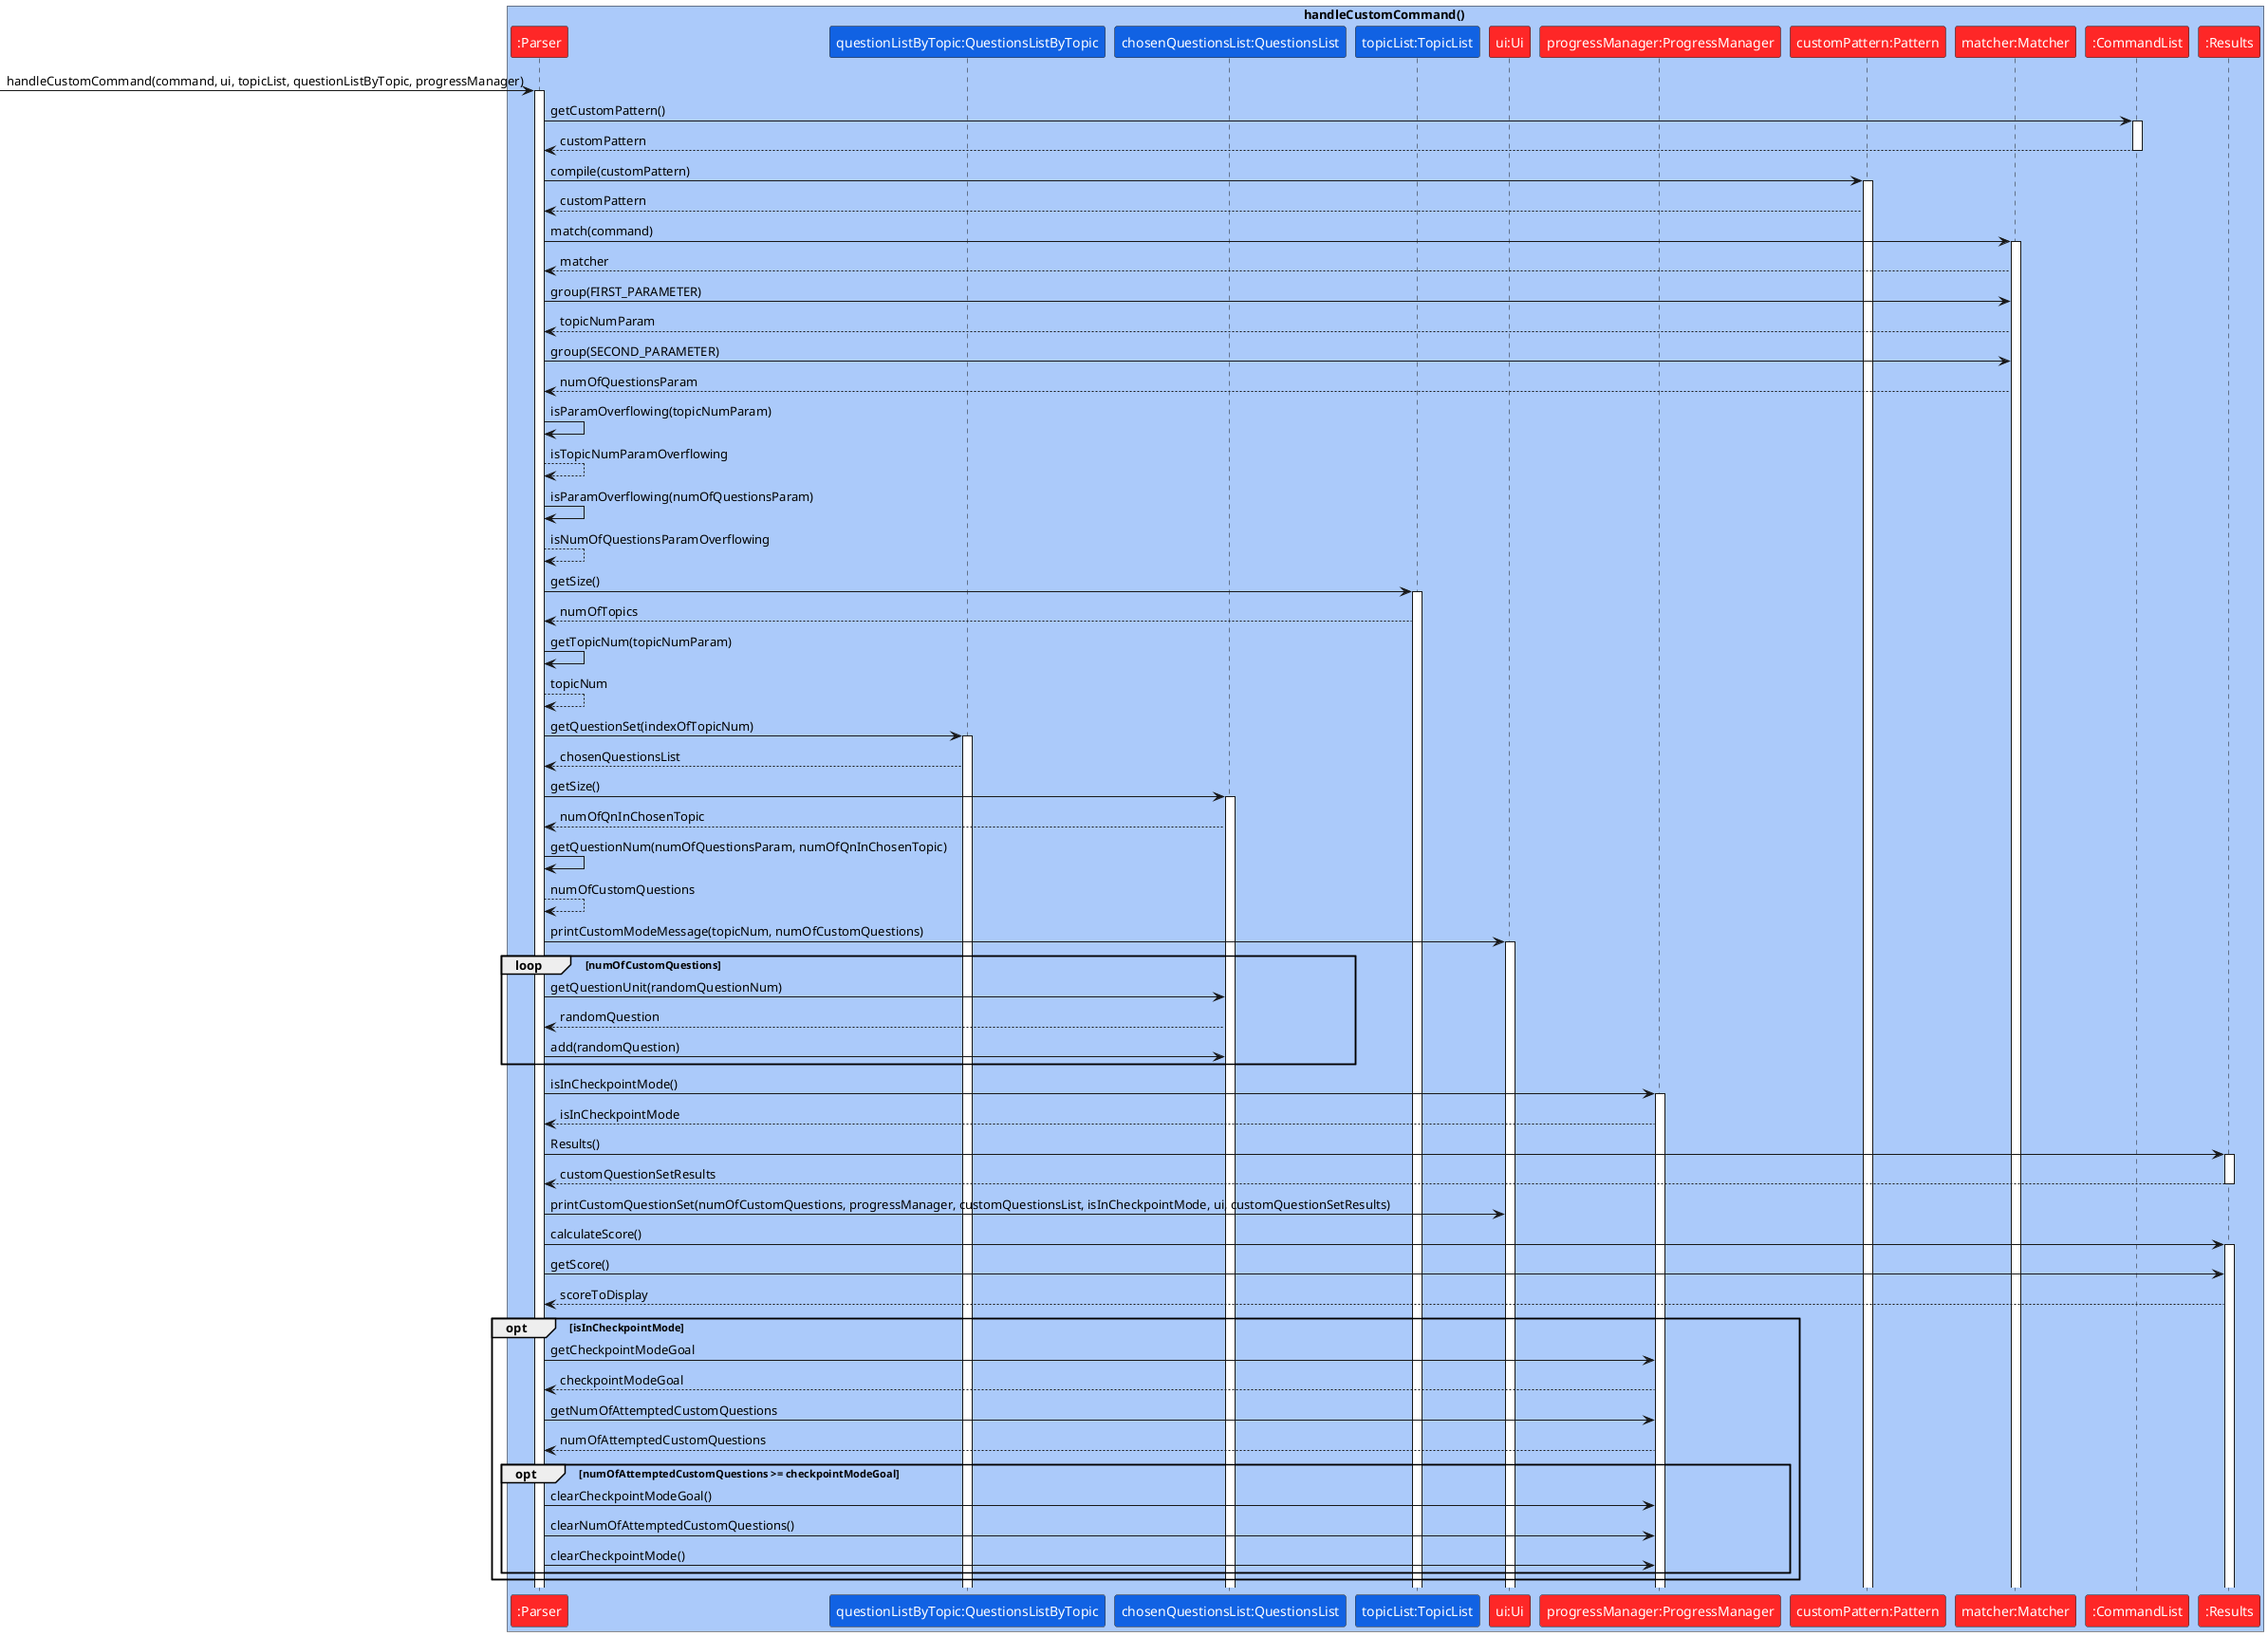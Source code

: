 @startuml
skinparam ParticipantFontColor #FFFFFF

box handleCustomCommand() #ABCAFA
participant ":Parser" as Parser #FE2727
participant "questionListByTopic:QuestionsListByTopic" as QuestionsListByTopic #1162E3
participant "chosenQuestionsList:QuestionsList" as QuestionsList #1162E3
participant "topicList:TopicList" as TopicList #1162E3
participant "ui:Ui" as Ui #FE2727
participant "progressManager:ProgressManager" as ProgressManager #FE2727
participant "customPattern:Pattern" as Pattern #FE2727
participant "matcher:Matcher" as Matcher #FE2727
participant ":CommandList" as CommandList #FE2727
participant ":Results" as Results #FE2727
end box

-> Parser: handleCustomCommand(command, ui, topicList, questionListByTopic, progressManager)
activate Parser

Parser -> CommandList : getCustomPattern()
activate CommandList
CommandList --> Parser : customPattern
deactivate CommandList

Parser -> Pattern : compile(customPattern)
activate Pattern
Pattern --> Parser : customPattern

Parser -> Matcher : match(command)
activate Matcher
Matcher --> Parser : matcher

Parser -> Matcher : group(FIRST_PARAMETER)
Matcher --> Parser : topicNumParam

Parser -> Matcher : group(SECOND_PARAMETER)
Matcher --> Parser : numOfQuestionsParam

Parser -> Parser : isParamOverflowing(topicNumParam)
Parser --> Parser : isTopicNumParamOverflowing

Parser -> Parser : isParamOverflowing(numOfQuestionsParam)
Parser --> Parser : isNumOfQuestionsParamOverflowing

Parser -> TopicList : getSize()
activate TopicList
TopicList --> Parser : numOfTopics

Parser -> Parser : getTopicNum(topicNumParam)
Parser --> Parser : topicNum

Parser -> QuestionsListByTopic : getQuestionSet(indexOfTopicNum)
activate QuestionsListByTopic
QuestionsListByTopic --> Parser : chosenQuestionsList

Parser -> QuestionsList : getSize()
activate QuestionsList
QuestionsList --> Parser : numOfQnInChosenTopic

Parser -> Parser : getQuestionNum(numOfQuestionsParam, numOfQnInChosenTopic)
Parser --> Parser : numOfCustomQuestions

Parser -> Ui : printCustomModeMessage(topicNum, numOfCustomQuestions)
activate Ui

loop numOfCustomQuestions
    Parser -> QuestionsList : getQuestionUnit(randomQuestionNum)
    QuestionsList --> Parser : randomQuestion
    Parser -> QuestionsList : add(randomQuestion)
end

Parser -> ProgressManager : isInCheckpointMode()
activate ProgressManager
ProgressManager --> Parser : isInCheckpointMode

Parser -> Results : Results()
activate Results
Results --> Parser : customQuestionSetResults
deactivate Results

Parser -> Ui : printCustomQuestionSet(numOfCustomQuestions, progressManager, customQuestionsList, isInCheckpointMode, ui, customQuestionSetResults)

Parser -> Results : calculateScore()
activate Results

Parser -> Results : getScore()
Results --> Parser : scoreToDisplay

opt isInCheckpointMode
    Parser -> ProgressManager : getCheckpointModeGoal
    ProgressManager --> Parser : checkpointModeGoal
    Parser -> ProgressManager : getNumOfAttemptedCustomQuestions
    ProgressManager --> Parser : numOfAttemptedCustomQuestions

    opt numOfAttemptedCustomQuestions >= checkpointModeGoal
        Parser -> ProgressManager : clearCheckpointModeGoal()
        Parser -> ProgressManager : clearNumOfAttemptedCustomQuestions()
        Parser -> ProgressManager : clearCheckpointMode()
    end
end


@enduml
